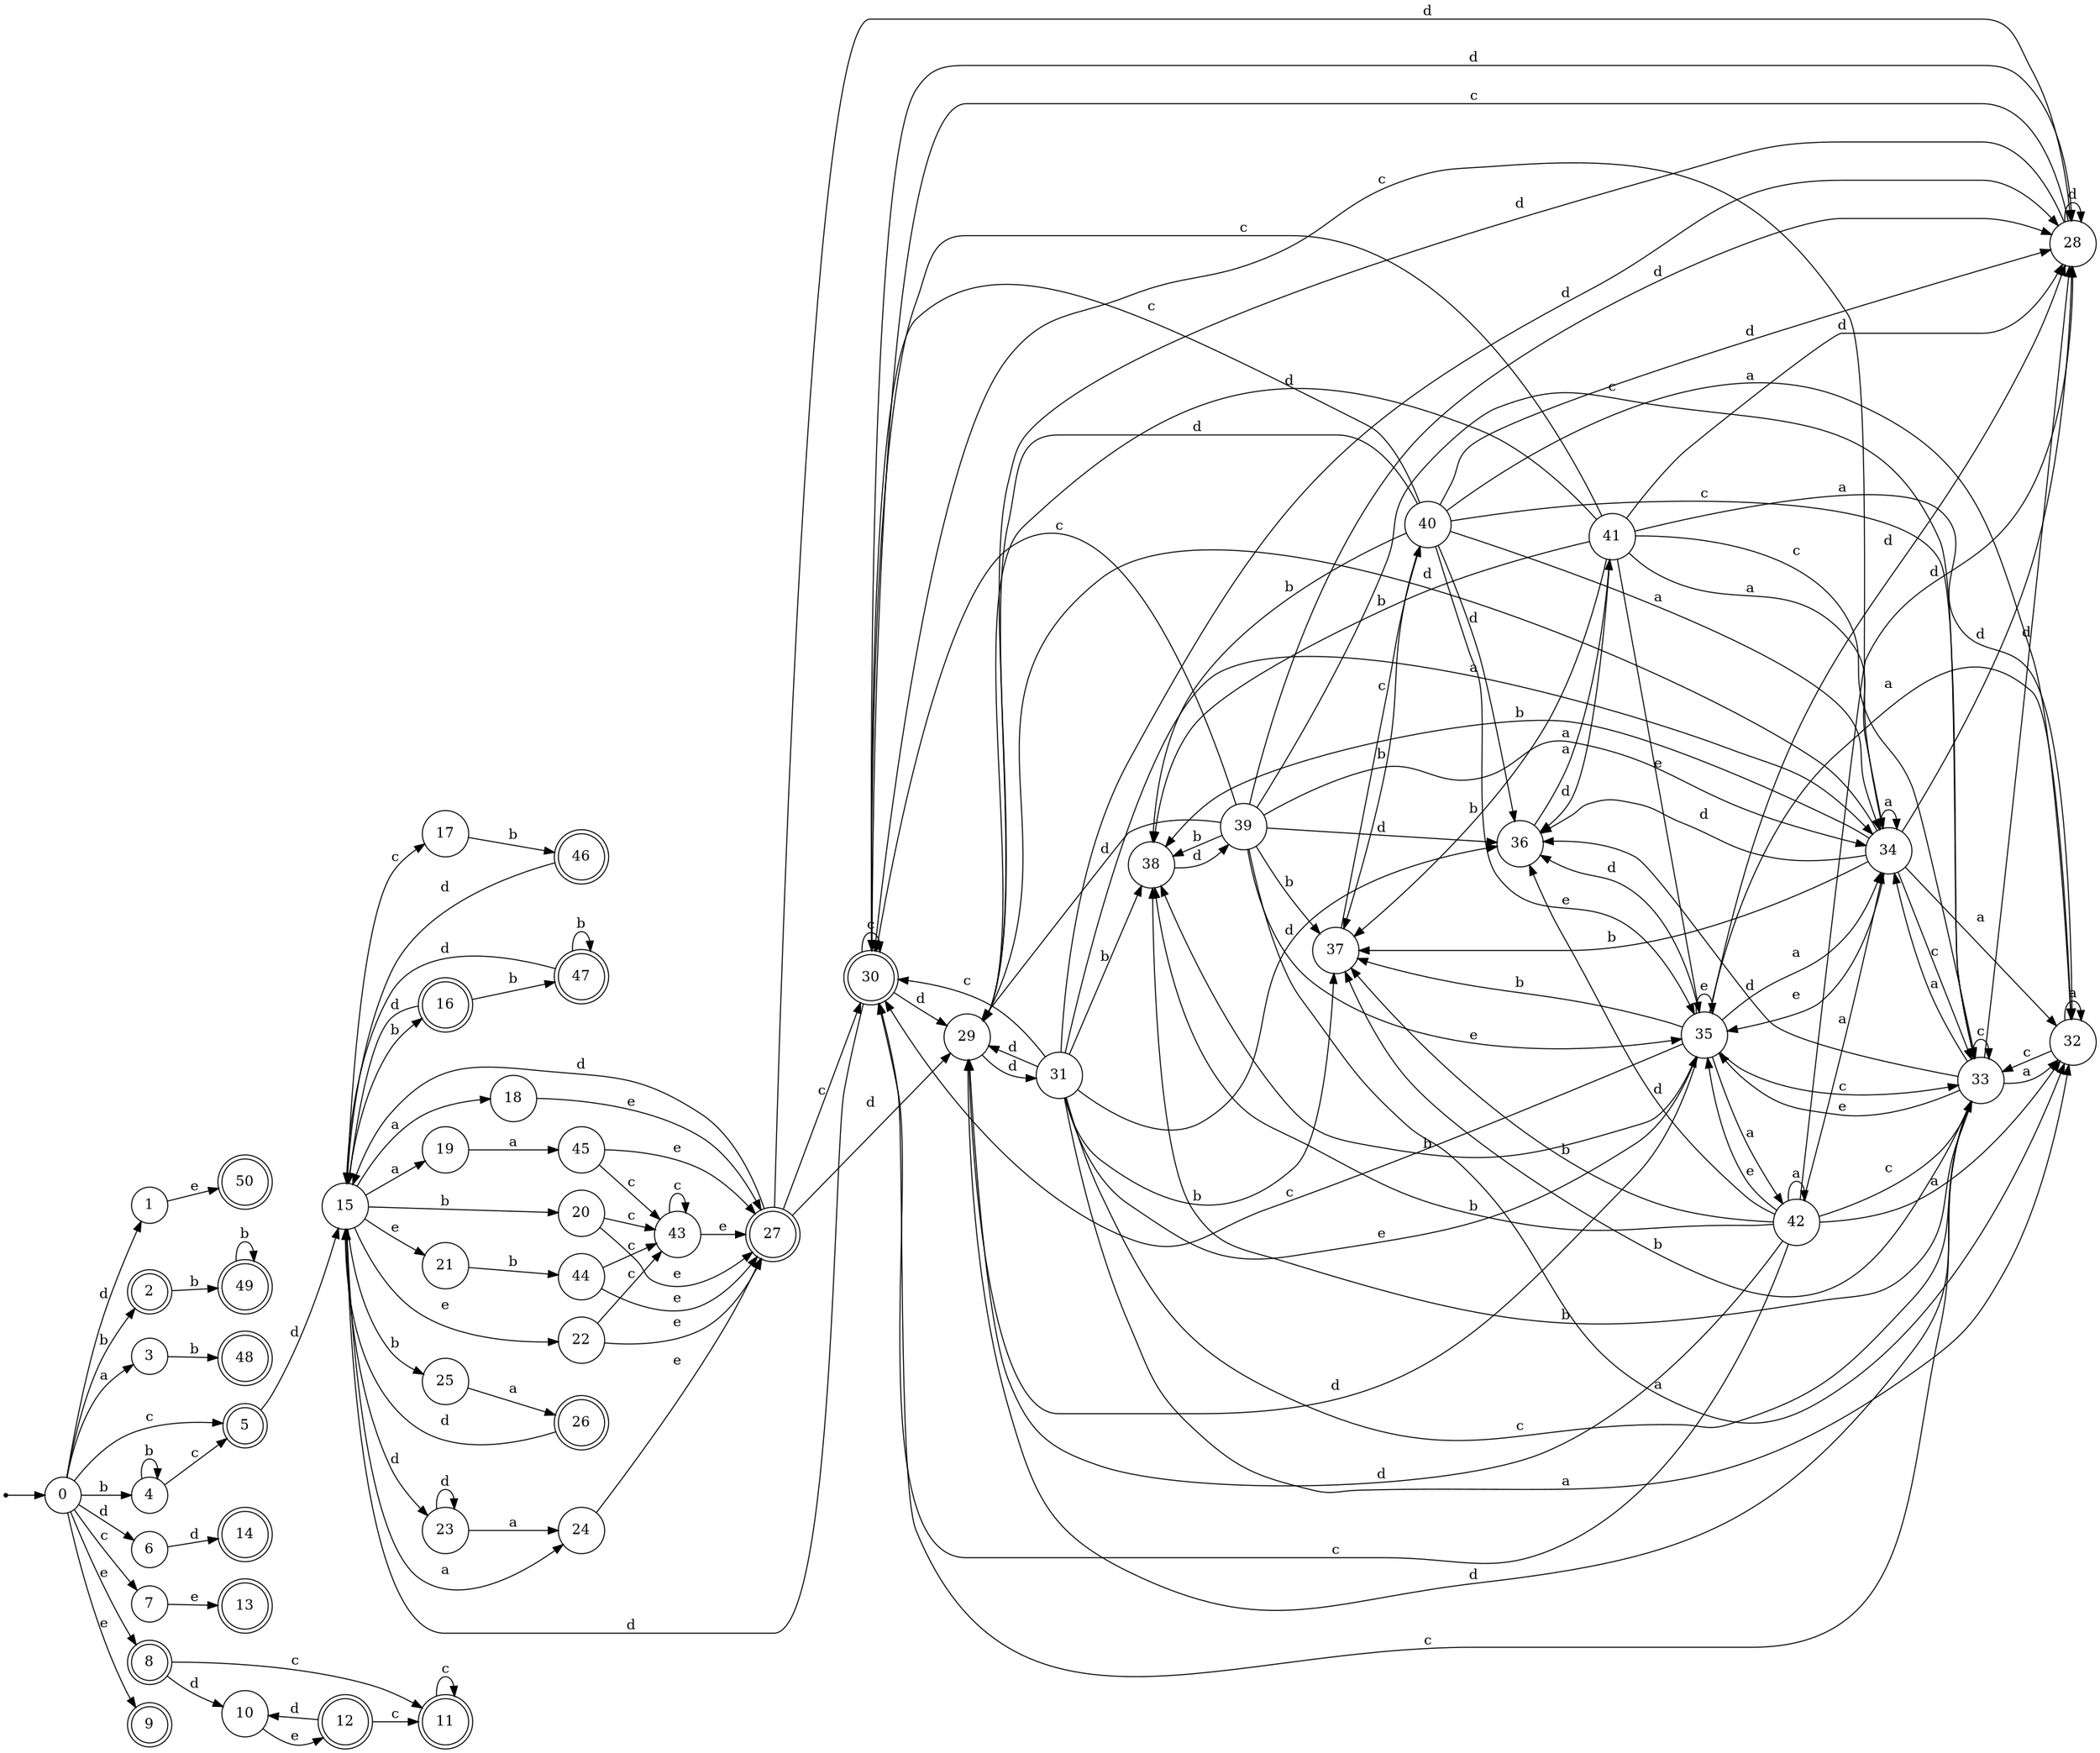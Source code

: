 digraph finite_state_machine {
rankdir=LR;
size="20,20";
node [shape = point]; "dummy0"
node [shape = circle]; "0";
"dummy0" -> "0";
node [shape = circle]; "1";
node [shape = doublecircle]; "2";node [shape = circle]; "3";
node [shape = circle]; "4";
node [shape = doublecircle]; "5";node [shape = circle]; "6";
node [shape = circle]; "7";
node [shape = doublecircle]; "8";node [shape = doublecircle]; "9";node [shape = circle]; "10";
node [shape = doublecircle]; "11";node [shape = doublecircle]; "12";node [shape = doublecircle]; "13";node [shape = doublecircle]; "14";node [shape = circle]; "15";
node [shape = doublecircle]; "16";node [shape = circle]; "17";
node [shape = circle]; "18";
node [shape = circle]; "19";
node [shape = circle]; "20";
node [shape = circle]; "21";
node [shape = circle]; "22";
node [shape = circle]; "23";
node [shape = circle]; "24";
node [shape = circle]; "25";
node [shape = doublecircle]; "26";node [shape = doublecircle]; "27";node [shape = circle]; "28";
node [shape = circle]; "29";
node [shape = doublecircle]; "30";node [shape = circle]; "31";
node [shape = circle]; "32";
node [shape = circle]; "33";
node [shape = circle]; "34";
node [shape = circle]; "35";
node [shape = circle]; "36";
node [shape = circle]; "37";
node [shape = circle]; "38";
node [shape = circle]; "39";
node [shape = circle]; "40";
node [shape = circle]; "41";
node [shape = circle]; "42";
node [shape = circle]; "43";
node [shape = circle]; "44";
node [shape = circle]; "45";
node [shape = doublecircle]; "46";node [shape = doublecircle]; "47";node [shape = doublecircle]; "48";node [shape = doublecircle]; "49";node [shape = doublecircle]; "50";"0" -> "1" [label = "d"];
 "0" -> "6" [label = "d"];
 "0" -> "2" [label = "b"];
 "0" -> "4" [label = "b"];
 "0" -> "3" [label = "a"];
 "0" -> "5" [label = "c"];
 "0" -> "7" [label = "c"];
 "0" -> "8" [label = "e"];
 "0" -> "9" [label = "e"];
 "8" -> "10" [label = "d"];
 "8" -> "11" [label = "c"];
 "11" -> "11" [label = "c"];
 "10" -> "12" [label = "e"];
 "12" -> "10" [label = "d"];
 "12" -> "11" [label = "c"];
 "7" -> "13" [label = "e"];
 "6" -> "14" [label = "d"];
 "5" -> "15" [label = "d"];
 "15" -> "16" [label = "b"];
 "15" -> "25" [label = "b"];
 "15" -> "20" [label = "b"];
 "15" -> "17" [label = "c"];
 "15" -> "24" [label = "a"];
 "15" -> "18" [label = "a"];
 "15" -> "19" [label = "a"];
 "15" -> "21" [label = "e"];
 "15" -> "22" [label = "e"];
 "15" -> "23" [label = "d"];
 "25" -> "26" [label = "a"];
 "26" -> "15" [label = "d"];
 "24" -> "27" [label = "e"];
 "27" -> "28" [label = "d"];
 "27" -> "29" [label = "d"];
 "27" -> "15" [label = "d"];
 "27" -> "30" [label = "c"];
 "30" -> "30" [label = "c"];
 "30" -> "28" [label = "d"];
 "30" -> "29" [label = "d"];
 "30" -> "15" [label = "d"];
 "29" -> "31" [label = "d"];
 "31" -> "28" [label = "d"];
 "31" -> "36" [label = "d"];
 "31" -> "29" [label = "d"];
 "31" -> "32" [label = "a"];
 "31" -> "34" [label = "a"];
 "31" -> "33" [label = "c"];
 "31" -> "30" [label = "c"];
 "31" -> "35" [label = "e"];
 "31" -> "37" [label = "b"];
 "31" -> "38" [label = "b"];
 "38" -> "39" [label = "d"];
 "39" -> "37" [label = "b"];
 "39" -> "38" [label = "b"];
 "39" -> "32" [label = "a"];
 "39" -> "34" [label = "a"];
 "39" -> "33" [label = "c"];
 "39" -> "30" [label = "c"];
 "39" -> "35" [label = "e"];
 "39" -> "28" [label = "d"];
 "39" -> "36" [label = "d"];
 "39" -> "29" [label = "d"];
 "37" -> "40" [label = "c"];
 "40" -> "37" [label = "b"];
 "40" -> "38" [label = "b"];
 "40" -> "32" [label = "a"];
 "40" -> "34" [label = "a"];
 "40" -> "33" [label = "c"];
 "40" -> "30" [label = "c"];
 "40" -> "35" [label = "e"];
 "40" -> "28" [label = "d"];
 "40" -> "36" [label = "d"];
 "40" -> "29" [label = "d"];
 "36" -> "41" [label = "a"];
 "41" -> "28" [label = "d"];
 "41" -> "36" [label = "d"];
 "41" -> "29" [label = "d"];
 "41" -> "32" [label = "a"];
 "41" -> "34" [label = "a"];
 "41" -> "33" [label = "c"];
 "41" -> "30" [label = "c"];
 "41" -> "35" [label = "e"];
 "41" -> "37" [label = "b"];
 "41" -> "38" [label = "b"];
 "35" -> "35" [label = "e"];
 "35" -> "32" [label = "a"];
 "35" -> "42" [label = "a"];
 "35" -> "34" [label = "a"];
 "35" -> "33" [label = "c"];
 "35" -> "30" [label = "c"];
 "35" -> "28" [label = "d"];
 "35" -> "36" [label = "d"];
 "35" -> "29" [label = "d"];
 "35" -> "37" [label = "b"];
 "35" -> "38" [label = "b"];
 "42" -> "32" [label = "a"];
 "42" -> "42" [label = "a"];
 "42" -> "34" [label = "a"];
 "42" -> "35" [label = "e"];
 "42" -> "33" [label = "c"];
 "42" -> "30" [label = "c"];
 "42" -> "28" [label = "d"];
 "42" -> "36" [label = "d"];
 "42" -> "29" [label = "d"];
 "42" -> "37" [label = "b"];
 "42" -> "38" [label = "b"];
 "34" -> "32" [label = "a"];
 "34" -> "34" [label = "a"];
 "34" -> "33" [label = "c"];
 "34" -> "30" [label = "c"];
 "34" -> "35" [label = "e"];
 "34" -> "28" [label = "d"];
 "34" -> "36" [label = "d"];
 "34" -> "29" [label = "d"];
 "34" -> "37" [label = "b"];
 "34" -> "38" [label = "b"];
 "33" -> "33" [label = "c"];
 "33" -> "30" [label = "c"];
 "33" -> "32" [label = "a"];
 "33" -> "34" [label = "a"];
 "33" -> "35" [label = "e"];
 "33" -> "28" [label = "d"];
 "33" -> "36" [label = "d"];
 "33" -> "29" [label = "d"];
 "33" -> "37" [label = "b"];
 "33" -> "38" [label = "b"];
 "32" -> "32" [label = "a"];
 "32" -> "33" [label = "c"];
 "28" -> "28" [label = "d"];
 "28" -> "29" [label = "d"];
 "28" -> "30" [label = "c"];
 "23" -> "23" [label = "d"];
 "23" -> "24" [label = "a"];
 "22" -> "43" [label = "c"];
 "22" -> "27" [label = "e"];
 "43" -> "43" [label = "c"];
 "43" -> "27" [label = "e"];
 "21" -> "44" [label = "b"];
 "44" -> "43" [label = "c"];
 "44" -> "27" [label = "e"];
 "20" -> "43" [label = "c"];
 "20" -> "27" [label = "e"];
 "19" -> "45" [label = "a"];
 "45" -> "43" [label = "c"];
 "45" -> "27" [label = "e"];
 "18" -> "27" [label = "e"];
 "17" -> "46" [label = "b"];
 "46" -> "15" [label = "d"];
 "16" -> "47" [label = "b"];
 "16" -> "15" [label = "d"];
 "47" -> "47" [label = "b"];
 "47" -> "15" [label = "d"];
 "4" -> "4" [label = "b"];
 "4" -> "5" [label = "c"];
 "3" -> "48" [label = "b"];
 "2" -> "49" [label = "b"];
 "49" -> "49" [label = "b"];
 "1" -> "50" [label = "e"];
 }
